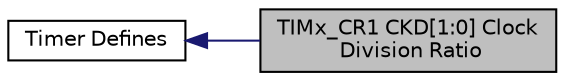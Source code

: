 digraph "TIMx_CR1 CKD[1:0] Clock Division Ratio"
{
  edge [fontname="Helvetica",fontsize="10",labelfontname="Helvetica",labelfontsize="10"];
  node [fontname="Helvetica",fontsize="10",shape=record];
  rankdir=LR;
  Node0 [label="TIMx_CR1 CKD[1:0] Clock\l Division Ratio",height=0.2,width=0.4,color="black", fillcolor="grey75", style="filled" fontcolor="black"];
  Node1 [label="Timer Defines",height=0.2,width=0.4,color="black", fillcolor="white", style="filled",URL="$group__timer__defines.html",tooltip="libopencm3 Defined Constants and Types for the STM32F2xx Timers"];
  Node1->Node0 [shape=plaintext, color="midnightblue", dir="back", style="solid"];
}
